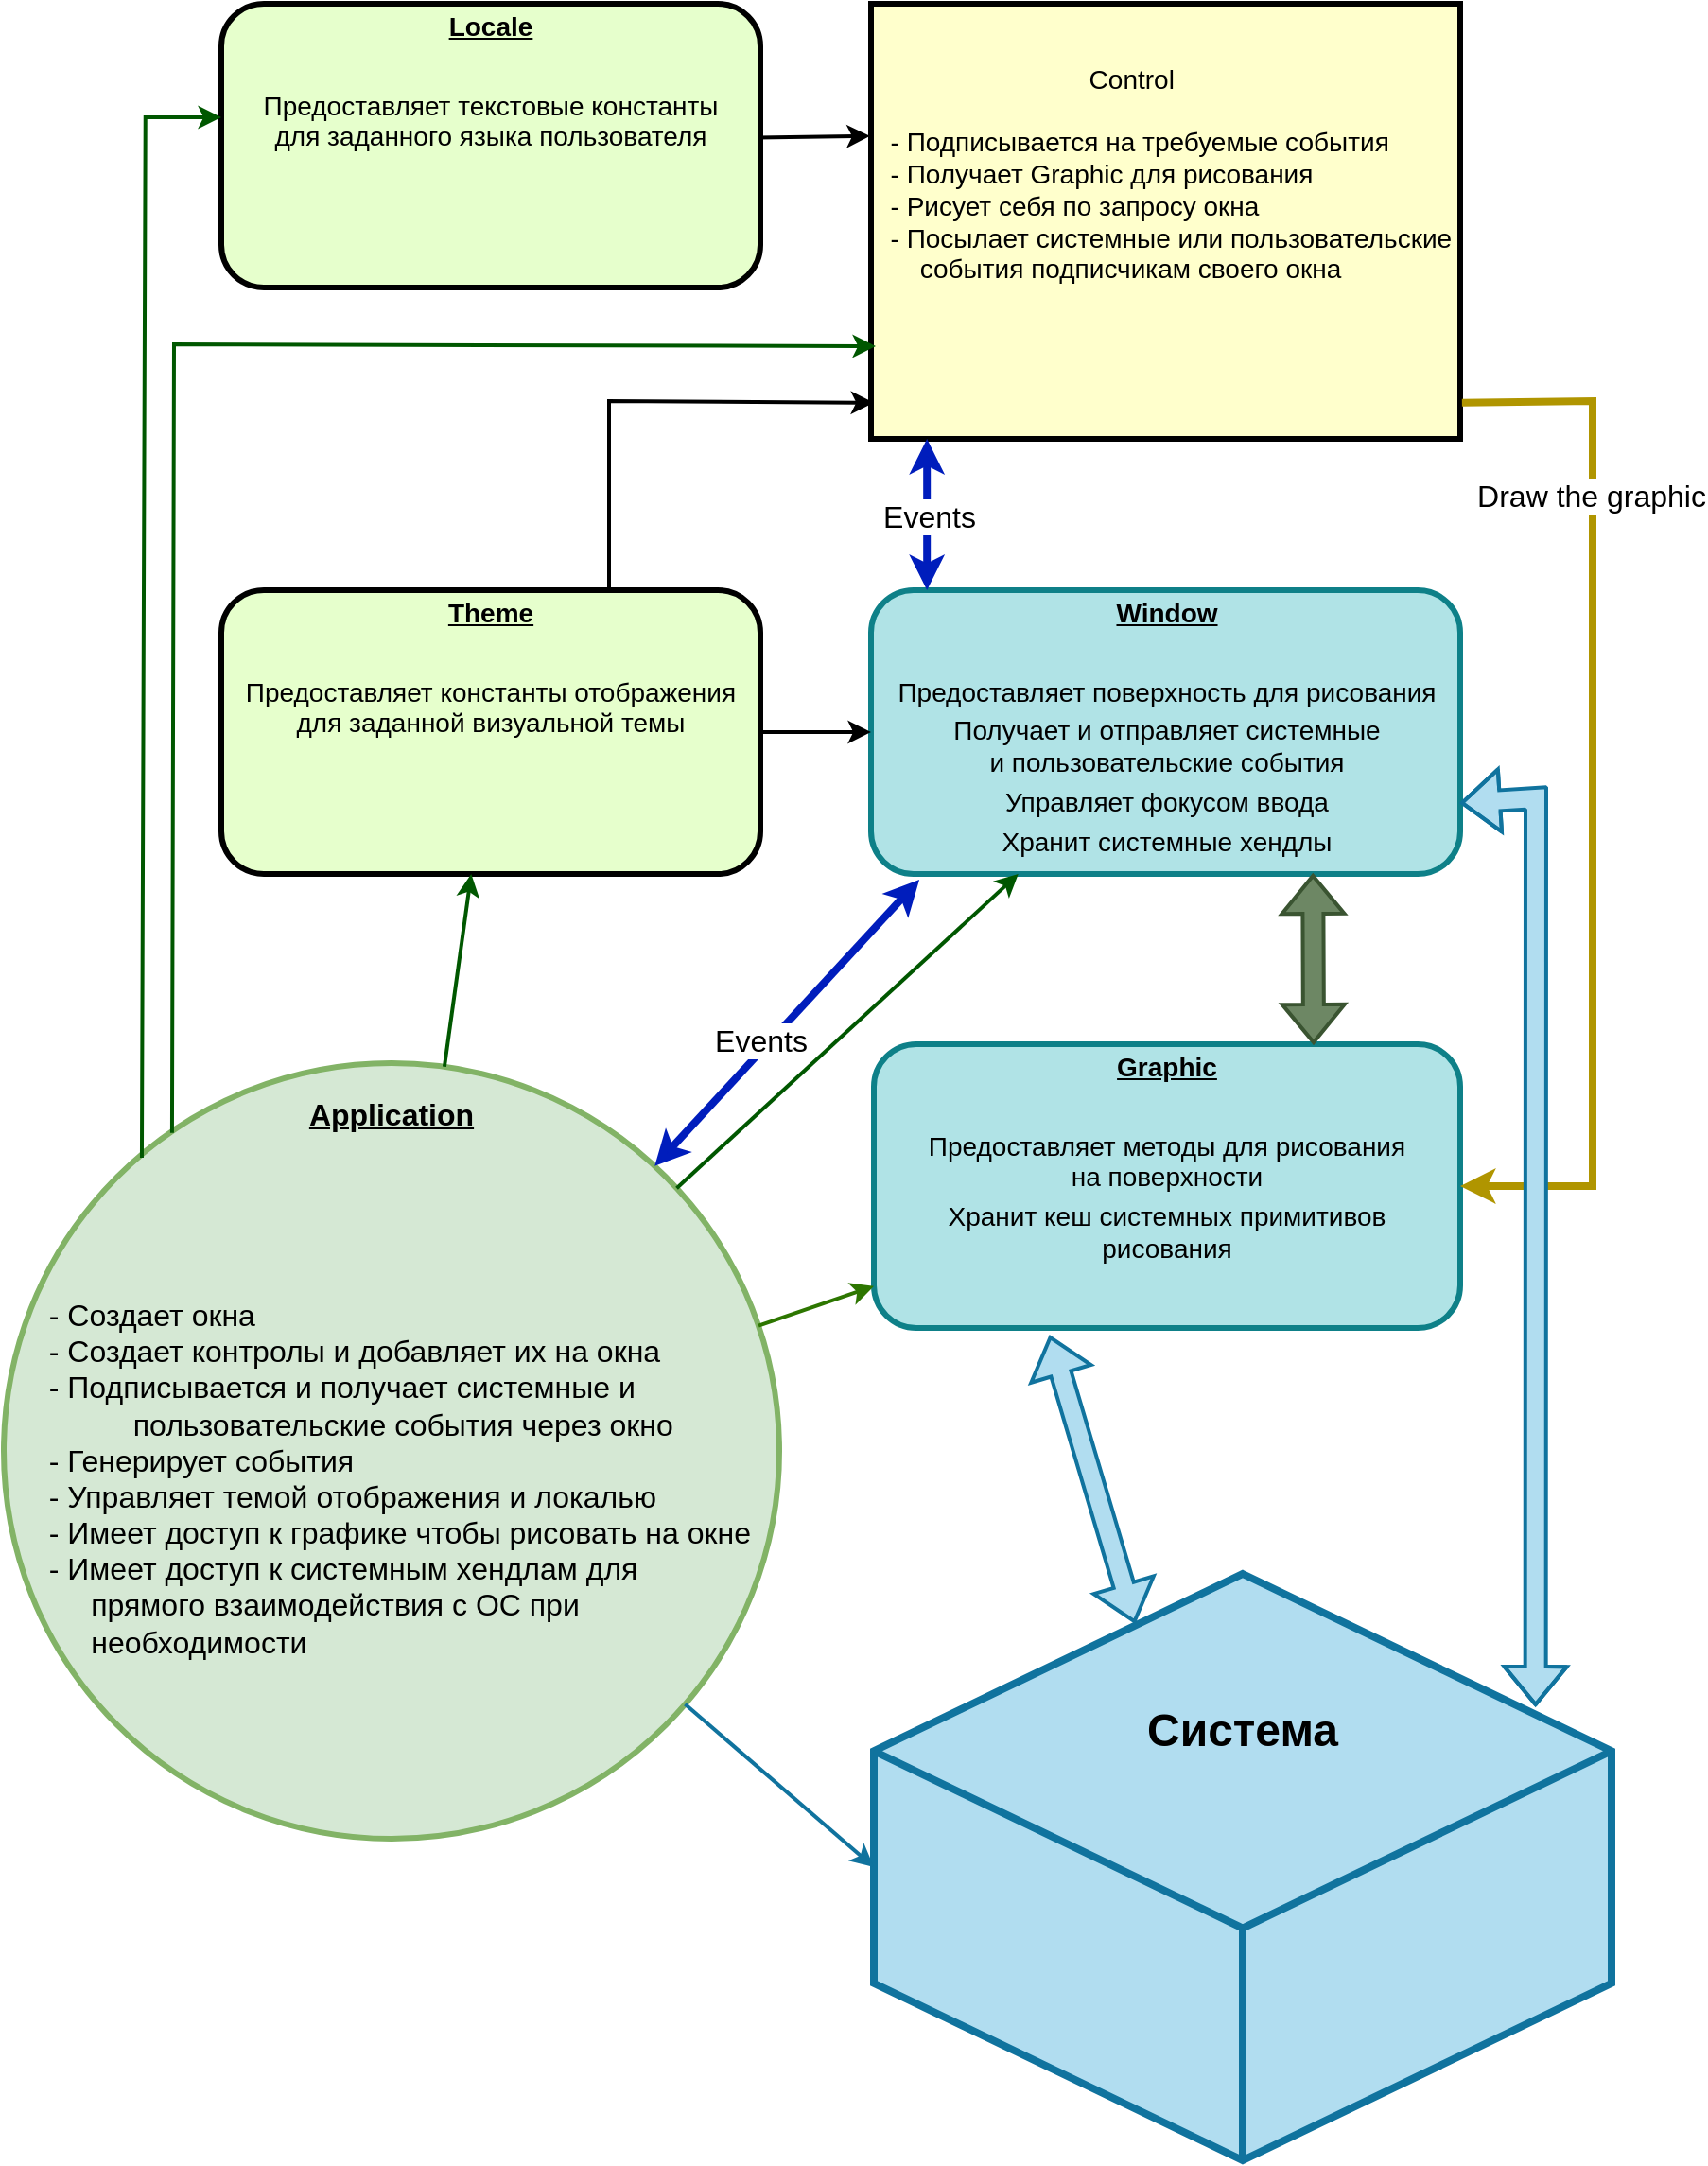 <mxfile version="22.0.3" type="google">
  <diagram name="Page-1" id="c7558073-3199-34d8-9f00-42111426c3f3">
    <mxGraphModel dx="2260" dy="751" grid="1" gridSize="10" guides="1" tooltips="1" connect="1" arrows="1" fold="1" page="1" pageScale="1" pageWidth="826" pageHeight="1169" background="none" math="0" shadow="0">
      <root>
        <mxCell id="0" />
        <mxCell id="1" parent="0" />
        <mxCell id="tZwnp9U8YBUUEmJ4e2yA-96" value="&lt;p style=&quot;border-color: var(--border-color); margin: 4px 0px 0px;&quot;&gt;&lt;u style=&quot;border-color: var(--border-color);&quot;&gt;Window&lt;/u&gt;&lt;/p&gt;&lt;p style=&quot;border-color: var(--border-color); margin: 4px 0px 0px;&quot;&gt;&lt;span style=&quot;border-color: var(--border-color); font-weight: normal;&quot;&gt;&lt;br style=&quot;border-color: var(--border-color);&quot;&gt;&lt;/span&gt;&lt;/p&gt;&lt;p style=&quot;border-color: var(--border-color); margin: 4px 0px 0px;&quot;&gt;&lt;span style=&quot;border-color: var(--border-color); font-weight: normal;&quot;&gt;Предоставл&lt;span style=&quot;border-color: var(--border-color); background-color: initial;&quot;&gt;яет поверхность для рисования&lt;/span&gt;&lt;/span&gt;&lt;/p&gt;&lt;p style=&quot;border-color: var(--border-color); margin: 4px 0px 0px;&quot;&gt;&lt;span style=&quot;border-color: var(--border-color); font-weight: normal;&quot;&gt;Получает и отправляет системные&lt;br style=&quot;border-color: var(--border-color);&quot;&gt;и пользовательские события&lt;/span&gt;&lt;/p&gt;&lt;p style=&quot;border-color: var(--border-color); margin: 4px 0px 0px;&quot;&gt;&lt;span style=&quot;border-color: var(--border-color); font-weight: normal;&quot;&gt;Управляет фокусом ввода&lt;/span&gt;&lt;/p&gt;&lt;p style=&quot;border-color: var(--border-color); margin: 4px 0px 0px;&quot;&gt;&lt;span style=&quot;border-color: var(--border-color); font-weight: normal;&quot;&gt;Хранит системные хендлы&lt;/span&gt;&lt;/p&gt;" style="verticalAlign=middle;align=center;overflow=fill;fontSize=14;fontFamily=Helvetica;html=1;rounded=1;fontStyle=1;strokeWidth=3;fillColor=#b0e3e6;strokeColor=#0e8088;" parent="1" vertex="1">
          <mxGeometry x="58.5" y="770" width="311.5" height="150" as="geometry" />
        </mxCell>
        <mxCell id="tZwnp9U8YBUUEmJ4e2yA-98" value="&lt;p style=&quot;border-color: var(--border-color); text-decoration-line: underline; margin: 4px 0px 0px; font-size: 14px;&quot;&gt;&lt;font style=&quot;border-color: var(--border-color);&quot;&gt;Graphic&lt;/font&gt;&lt;/p&gt;&lt;p style=&quot;border-color: var(--border-color); text-decoration-line: underline; margin: 4px 0px 0px; font-size: 14px;&quot;&gt;&lt;font style=&quot;border-color: var(--border-color);&quot;&gt;&lt;br style=&quot;border-color: var(--border-color);&quot;&gt;&lt;/font&gt;&lt;/p&gt;&lt;p style=&quot;border-color: var(--border-color); margin: 4px 0px 0px; font-size: 14px;&quot;&gt;&lt;span style=&quot;font-weight: normal;&quot;&gt;&lt;font style=&quot;border-color: var(--border-color);&quot;&gt;Предоставляет методы для рисования&lt;br style=&quot;border-color: var(--border-color);&quot;&gt;&lt;/font&gt;на поверхности&lt;/span&gt;&lt;/p&gt;&lt;p style=&quot;border-color: var(--border-color); margin: 4px 0px 0px; font-size: 14px;&quot;&gt;&lt;span style=&quot;font-weight: normal;&quot;&gt;&lt;font style=&quot;border-color: var(--border-color);&quot;&gt;Хранит кеш системных примитивов&lt;br style=&quot;border-color: var(--border-color);&quot;&gt;&lt;/font&gt;&lt;span style=&quot;border-color: var(--border-color); background-color: initial;&quot;&gt;рисования&lt;/span&gt;&lt;/span&gt;&lt;/p&gt;" style="verticalAlign=middle;align=center;overflow=fill;fontSize=12;fontFamily=Helvetica;html=1;rounded=1;fontStyle=1;strokeWidth=3;fillColor=#b0e3e6;strokeColor=#0e8088;" parent="1" vertex="1">
          <mxGeometry x="60" y="1010" width="310" height="150" as="geometry" />
        </mxCell>
        <mxCell id="tZwnp9U8YBUUEmJ4e2yA-99" value="" style="shape=flexArrow;endArrow=classic;startArrow=classic;html=1;rounded=0;exitX=0.75;exitY=1;exitDx=0;exitDy=0;entryX=0.75;entryY=0;entryDx=0;entryDy=0;strokeWidth=2;fillColor=#6d8764;strokeColor=#3A5431;" parent="1" source="tZwnp9U8YBUUEmJ4e2yA-96" target="tZwnp9U8YBUUEmJ4e2yA-98" edge="1">
          <mxGeometry width="100" height="100" relative="1" as="geometry">
            <mxPoint x="360" y="920" as="sourcePoint" />
            <mxPoint x="460" y="820" as="targetPoint" />
          </mxGeometry>
        </mxCell>
        <mxCell id="tZwnp9U8YBUUEmJ4e2yA-100" value="                             Control&#xa;&#xa;  - Подписывается на требуемые события&#xa;  - Получает Graphic для рисования&#xa;  - Рисует себя по запросу окна&#xa;  - Посылает системные или пользовательские        события подписчикам своего окна&#xa;&#xa;&#xa;" style="whiteSpace=wrap;align=left;verticalAlign=middle;fontStyle=0;strokeWidth=3;fillColor=#FFFFCC;fontSize=14;" parent="1" vertex="1">
          <mxGeometry x="58.5" y="460" width="311.5" height="230" as="geometry" />
        </mxCell>
        <mxCell id="tZwnp9U8YBUUEmJ4e2yA-105" value="&lt;b style=&quot;border-color: var(--border-color); font-size: 16px;&quot;&gt;&lt;u style=&quot;border-color: var(--border-color);&quot;&gt;Application&lt;br&gt;&lt;/u&gt;&lt;/b&gt;&lt;br&gt;&lt;br&gt;&lt;br&gt;&lt;br&gt;&lt;br&gt;&lt;br style=&quot;border-color: var(--border-color); font-size: 16px;&quot;&gt;&lt;div style=&quot;border-color: var(--border-color); font-size: 16px; text-align: left;&quot;&gt;&amp;nbsp; - Создает окна&lt;/div&gt;&lt;div style=&quot;border-color: var(--border-color); font-size: 16px; text-align: left;&quot;&gt;&lt;span style=&quot;border-color: var(--border-color); background-color: initial;&quot;&gt;&amp;nbsp; - Создает контролы и добавляет их на окна&lt;/span&gt;&lt;/div&gt;&lt;div style=&quot;border-color: var(--border-color); font-size: 16px; text-align: left;&quot;&gt;&lt;span style=&quot;border-color: var(--border-color); background-color: initial;&quot;&gt;&amp;nbsp; - Подписывается и получает системные и&lt;br style=&quot;border-color: var(--border-color);&quot;&gt;&amp;nbsp; &amp;nbsp; &amp;nbsp; &amp;nbsp; &amp;nbsp; &amp;nbsp; пользовательские&amp;nbsp;&lt;/span&gt;&lt;span style=&quot;border-color: var(--border-color); background-color: initial;&quot;&gt;события через окно&lt;/span&gt;&lt;/div&gt;&lt;div style=&quot;border-color: var(--border-color); font-size: 16px; text-align: left;&quot;&gt;&lt;span style=&quot;border-color: var(--border-color); background-color: initial;&quot;&gt;&amp;nbsp; - Генерирует события&lt;/span&gt;&lt;/div&gt;&lt;div style=&quot;border-color: var(--border-color); font-size: 16px; text-align: left;&quot;&gt;&lt;span style=&quot;border-color: var(--border-color); background-color: initial;&quot;&gt;&amp;nbsp; - Управляет темой отображения и локалью&lt;br style=&quot;border-color: var(--border-color);&quot;&gt;&amp;nbsp; - Имеет доступ к графике чтобы рисовать на окне&lt;/span&gt;&lt;/div&gt;&lt;div style=&quot;border-color: var(--border-color); font-size: 16px; text-align: left;&quot;&gt;&lt;span style=&quot;border-color: var(--border-color); background-color: initial;&quot;&gt;&amp;nbsp; - Имеет доступ к системным хендлам для&lt;br style=&quot;border-color: var(--border-color);&quot;&gt;&amp;nbsp; &amp;nbsp; &amp;nbsp; &amp;nbsp;прямого взаимодействия с ОС&amp;nbsp;при &lt;br&gt;&amp;nbsp; &amp;nbsp; &amp;nbsp; &amp;nbsp;необходимости&lt;br style=&quot;border-color: var(--border-color);&quot;&gt;&lt;/span&gt;&lt;/div&gt;&lt;div style=&quot;border-color: var(--border-color); font-size: 16px; text-align: left;&quot;&gt;&lt;span style=&quot;border-color: var(--border-color); background-color: initial;&quot;&gt;&lt;br&gt;&lt;/span&gt;&lt;/div&gt;&lt;div style=&quot;border-color: var(--border-color); font-size: 16px; text-align: left;&quot;&gt;&lt;span style=&quot;border-color: var(--border-color); background-color: initial;&quot;&gt;&lt;br&gt;&lt;/span&gt;&lt;/div&gt;&lt;div style=&quot;border-color: var(--border-color); font-size: 16px; text-align: left;&quot;&gt;&lt;br&gt;&lt;/div&gt;&lt;div style=&quot;border-color: var(--border-color); font-size: 16px; text-align: left;&quot;&gt;&lt;span style=&quot;border-color: var(--border-color); background-color: initial;&quot;&gt;&lt;br&gt;&lt;/span&gt;&lt;/div&gt;" style="ellipse;whiteSpace=wrap;html=1;fillColor=#d5e8d4;strokeColor=#82b366;strokeWidth=3;" parent="1" vertex="1">
          <mxGeometry x="-400" y="1020" width="410" height="410" as="geometry" />
        </mxCell>
        <mxCell id="tZwnp9U8YBUUEmJ4e2yA-112" style="edgeStyle=orthogonalEdgeStyle;rounded=0;orthogonalLoop=1;jettySize=auto;html=1;exitX=1;exitY=0.5;exitDx=0;exitDy=0;strokeWidth=2;entryX=0;entryY=0.5;entryDx=0;entryDy=0;" parent="1" source="tZwnp9U8YBUUEmJ4e2yA-110" target="tZwnp9U8YBUUEmJ4e2yA-96" edge="1">
          <mxGeometry relative="1" as="geometry">
            <mxPoint x="60" y="800" as="targetPoint" />
          </mxGeometry>
        </mxCell>
        <mxCell id="tZwnp9U8YBUUEmJ4e2yA-110" value="&lt;p style=&quot;border-color: var(--border-color); margin: 4px 0px 0px;&quot;&gt;&lt;u style=&quot;border-color: var(--border-color);&quot;&gt;Theme&lt;/u&gt;&lt;/p&gt;&lt;p style=&quot;border-color: var(--border-color); margin: 4px 0px 0px;&quot;&gt;&lt;br style=&quot;border-color: var(--border-color);&quot;&gt;&lt;/p&gt;&lt;p style=&quot;border-color: var(--border-color); margin: 4px 0px 0px;&quot;&gt;&lt;span style=&quot;border-color: var(--border-color); font-weight: 400;&quot;&gt;Предоставляет константы отображения&lt;br style=&quot;border-color: var(--border-color);&quot;&gt;&lt;/span&gt;&lt;span style=&quot;border-color: var(--border-color); font-weight: 400; background-color: initial;&quot;&gt;для заданной визуальной темы&lt;/span&gt;&lt;/p&gt;" style="verticalAlign=middle;align=center;overflow=fill;fontSize=14;fontFamily=Helvetica;html=1;rounded=1;fontStyle=1;strokeWidth=3;fillColor=#E6FFCC" parent="1" vertex="1">
          <mxGeometry x="-285" y="770" width="285" height="150" as="geometry" />
        </mxCell>
        <mxCell id="tZwnp9U8YBUUEmJ4e2yA-118" value="" style="endArrow=classic;html=1;rounded=0;strokeWidth=2;entryX=0.005;entryY=0.917;entryDx=0;entryDy=0;entryPerimeter=0;" parent="1" target="tZwnp9U8YBUUEmJ4e2yA-100" edge="1">
          <mxGeometry width="50" height="50" relative="1" as="geometry">
            <mxPoint x="-80" y="770" as="sourcePoint" />
            <mxPoint x="50" y="582" as="targetPoint" />
            <Array as="points">
              <mxPoint x="-80" y="670" />
            </Array>
          </mxGeometry>
        </mxCell>
        <mxCell id="tZwnp9U8YBUUEmJ4e2yA-121" value="" style="endArrow=classic;html=1;rounded=0;strokeWidth=4;fillColor=#e3c800;strokeColor=#B09500;entryX=1;entryY=0.5;entryDx=0;entryDy=0;exitX=1.003;exitY=0.917;exitDx=0;exitDy=0;exitPerimeter=0;" parent="1" source="tZwnp9U8YBUUEmJ4e2yA-100" target="tZwnp9U8YBUUEmJ4e2yA-98" edge="1">
          <mxGeometry width="50" height="50" relative="1" as="geometry">
            <mxPoint x="300" y="600" as="sourcePoint" />
            <mxPoint x="300" y="770" as="targetPoint" />
            <Array as="points">
              <mxPoint x="440" y="670" />
              <mxPoint x="440" y="1085" />
            </Array>
          </mxGeometry>
        </mxCell>
        <mxCell id="tZwnp9U8YBUUEmJ4e2yA-122" value="&lt;font style=&quot;font-size: 16px;&quot;&gt;Draw the graphic&lt;/font&gt;" style="edgeLabel;html=1;align=center;verticalAlign=middle;resizable=0;points=[];" parent="tZwnp9U8YBUUEmJ4e2yA-121" vertex="1" connectable="0">
          <mxGeometry x="0.011" y="-1" relative="1" as="geometry">
            <mxPoint y="-161" as="offset" />
          </mxGeometry>
        </mxCell>
        <mxCell id="tZwnp9U8YBUUEmJ4e2yA-123" value="&lt;p style=&quot;border-color: var(--border-color); margin: 4px 0px 0px;&quot;&gt;&lt;u style=&quot;border-color: var(--border-color);&quot;&gt;Locale&lt;/u&gt;&lt;/p&gt;&lt;p style=&quot;border-color: var(--border-color); margin: 4px 0px 0px;&quot;&gt;&lt;br style=&quot;border-color: var(--border-color);&quot;&gt;&lt;/p&gt;&lt;p style=&quot;border-color: var(--border-color); margin: 4px 0px 0px;&quot;&gt;&lt;span style=&quot;border-color: var(--border-color); font-weight: 400;&quot;&gt;Предоставляет текстовые константы&lt;br style=&quot;border-color: var(--border-color);&quot;&gt;&lt;/span&gt;&lt;span style=&quot;border-color: var(--border-color); font-weight: 400; background-color: initial;&quot;&gt;для заданного языка пользователя&lt;/span&gt;&lt;/p&gt;" style="verticalAlign=middle;align=center;overflow=fill;fontSize=14;fontFamily=Helvetica;html=1;rounded=1;fontStyle=1;strokeWidth=3;fillColor=#E6FFCC" parent="1" vertex="1">
          <mxGeometry x="-285" y="460" width="285" height="150" as="geometry" />
        </mxCell>
        <mxCell id="tZwnp9U8YBUUEmJ4e2yA-125" value="" style="endArrow=classic;html=1;rounded=0;strokeWidth=2;entryX=-0.002;entryY=0.304;entryDx=0;entryDy=0;entryPerimeter=0;" parent="1" target="tZwnp9U8YBUUEmJ4e2yA-100" edge="1">
          <mxGeometry width="50" height="50" relative="1" as="geometry">
            <mxPoint x="-1.5" y="530.741" as="sourcePoint" />
            <mxPoint x="58.5" y="510" as="targetPoint" />
          </mxGeometry>
        </mxCell>
        <mxCell id="tZwnp9U8YBUUEmJ4e2yA-126" value="" style="endArrow=classic;html=1;rounded=0;strokeWidth=2;fillColor=#008a00;strokeColor=#005700;entryX=0.018;entryY=0.4;entryDx=0;entryDy=0;entryPerimeter=0;exitX=0.178;exitY=0.122;exitDx=0;exitDy=0;exitPerimeter=0;" parent="1" source="tZwnp9U8YBUUEmJ4e2yA-105" edge="1">
          <mxGeometry width="50" height="50" relative="1" as="geometry">
            <mxPoint x="-325.13" y="1060" as="sourcePoint" />
            <mxPoint x="-285.0" y="520" as="targetPoint" />
            <Array as="points">
              <mxPoint x="-325.13" y="520" />
            </Array>
          </mxGeometry>
        </mxCell>
        <mxCell id="tZwnp9U8YBUUEmJ4e2yA-127" value="" style="endArrow=classic;html=1;rounded=0;strokeWidth=2;fillColor=#008a00;strokeColor=#005700;" parent="1" source="tZwnp9U8YBUUEmJ4e2yA-105" target="tZwnp9U8YBUUEmJ4e2yA-110" edge="1">
          <mxGeometry width="50" height="50" relative="1" as="geometry">
            <mxPoint x="390" y="450" as="sourcePoint" />
            <mxPoint x="440" y="400" as="targetPoint" />
          </mxGeometry>
        </mxCell>
        <mxCell id="tZwnp9U8YBUUEmJ4e2yA-128" value="" style="endArrow=classic;startArrow=classic;html=1;rounded=0;exitX=0.095;exitY=1;exitDx=0;exitDy=0;exitPerimeter=0;entryX=0.095;entryY=0;entryDx=0;entryDy=0;entryPerimeter=0;strokeWidth=4;fillColor=#0050ef;strokeColor=#001DBC;" parent="1" source="tZwnp9U8YBUUEmJ4e2yA-100" target="tZwnp9U8YBUUEmJ4e2yA-96" edge="1">
          <mxGeometry width="50" height="50" relative="1" as="geometry">
            <mxPoint x="120" y="620" as="sourcePoint" />
            <mxPoint x="170" y="570" as="targetPoint" />
          </mxGeometry>
        </mxCell>
        <mxCell id="tZwnp9U8YBUUEmJ4e2yA-129" value="&lt;font style=&quot;font-size: 16px;&quot;&gt;Events&lt;br&gt;&lt;/font&gt;" style="edgeLabel;html=1;align=center;verticalAlign=middle;resizable=0;points=[];" parent="tZwnp9U8YBUUEmJ4e2yA-128" vertex="1" connectable="0">
          <mxGeometry x="0.212" y="1" relative="1" as="geometry">
            <mxPoint y="-8" as="offset" />
          </mxGeometry>
        </mxCell>
        <mxCell id="tZwnp9U8YBUUEmJ4e2yA-131" value="" style="endArrow=classic;html=1;rounded=0;entryX=0.008;entryY=0.787;entryDx=0;entryDy=0;entryPerimeter=0;exitX=0.217;exitY=0.09;exitDx=0;exitDy=0;exitPerimeter=0;strokeWidth=2;fillColor=#008a00;strokeColor=#005700;" parent="1" source="tZwnp9U8YBUUEmJ4e2yA-105" target="tZwnp9U8YBUUEmJ4e2yA-100" edge="1">
          <mxGeometry width="50" height="50" relative="1" as="geometry">
            <mxPoint x="-297.64" y="1117.06" as="sourcePoint" />
            <mxPoint x="60" y="620.05" as="targetPoint" />
            <Array as="points">
              <mxPoint x="-310" y="640" />
            </Array>
          </mxGeometry>
        </mxCell>
        <mxCell id="tZwnp9U8YBUUEmJ4e2yA-132" value="" style="endArrow=classic;html=1;rounded=0;strokeWidth=2;fillColor=#008a00;strokeColor=#005700;entryX=0.25;entryY=1;entryDx=0;entryDy=0;" parent="1" source="tZwnp9U8YBUUEmJ4e2yA-105" target="tZwnp9U8YBUUEmJ4e2yA-96" edge="1">
          <mxGeometry width="50" height="50" relative="1" as="geometry">
            <mxPoint x="-230" y="730" as="sourcePoint" />
            <mxPoint x="-180" y="680" as="targetPoint" />
          </mxGeometry>
        </mxCell>
        <mxCell id="tZwnp9U8YBUUEmJ4e2yA-133" value="" style="endArrow=classic;html=1;rounded=0;strokeWidth=2;fillColor=#60a917;strokeColor=#2D7600;" parent="1" source="tZwnp9U8YBUUEmJ4e2yA-105" target="tZwnp9U8YBUUEmJ4e2yA-98" edge="1">
          <mxGeometry width="50" height="50" relative="1" as="geometry">
            <mxPoint x="-30" y="950" as="sourcePoint" />
            <mxPoint x="20" y="900" as="targetPoint" />
          </mxGeometry>
        </mxCell>
        <mxCell id="tZwnp9U8YBUUEmJ4e2yA-135" value="&lt;font style=&quot;font-size: 24px;&quot;&gt;&lt;b&gt;Система&lt;br&gt;&lt;br&gt;&lt;br&gt;&lt;br&gt;&lt;br&gt;&lt;br&gt;&lt;/b&gt;&lt;/font&gt;" style="html=1;whiteSpace=wrap;shape=isoCube2;backgroundOutline=1;isoAngle=15;fillColor=#b1ddf0;strokeColor=#10739e;strokeWidth=4;" parent="1" vertex="1">
          <mxGeometry x="60" y="1290" width="390" height="310" as="geometry" />
        </mxCell>
        <mxCell id="tZwnp9U8YBUUEmJ4e2yA-136" value="" style="shape=flexArrow;endArrow=classic;startArrow=classic;html=1;rounded=0;exitX=1;exitY=0.75;exitDx=0;exitDy=0;strokeWidth=2;fillColor=#b1ddf0;strokeColor=#10739e;entryX=0.897;entryY=0.226;entryDx=0;entryDy=0;entryPerimeter=0;" parent="1" source="tZwnp9U8YBUUEmJ4e2yA-96" target="tZwnp9U8YBUUEmJ4e2yA-135" edge="1">
          <mxGeometry width="100" height="100" relative="1" as="geometry">
            <mxPoint x="490" y="1090" as="sourcePoint" />
            <mxPoint x="480" y="1380" as="targetPoint" />
            <Array as="points">
              <mxPoint x="410" y="880" />
            </Array>
          </mxGeometry>
        </mxCell>
        <mxCell id="tZwnp9U8YBUUEmJ4e2yA-137" value="" style="shape=flexArrow;endArrow=classic;startArrow=classic;html=1;rounded=0;exitX=0.3;exitY=1.027;exitDx=0;exitDy=0;exitPerimeter=0;fillColor=#b1ddf0;strokeColor=#10739e;strokeWidth=2;entryX=0.354;entryY=0.084;entryDx=0;entryDy=0;entryPerimeter=0;" parent="1" source="tZwnp9U8YBUUEmJ4e2yA-98" target="tZwnp9U8YBUUEmJ4e2yA-135" edge="1">
          <mxGeometry width="100" height="100" relative="1" as="geometry">
            <mxPoint x="490" y="1090" as="sourcePoint" />
            <mxPoint x="590" y="990" as="targetPoint" />
          </mxGeometry>
        </mxCell>
        <mxCell id="tZwnp9U8YBUUEmJ4e2yA-138" value="" style="endArrow=classic;html=1;rounded=0;fillColor=#b1ddf0;strokeColor=#10739e;strokeWidth=2;entryX=0;entryY=0.5;entryDx=0;entryDy=0;entryPerimeter=0;" parent="1" source="tZwnp9U8YBUUEmJ4e2yA-105" target="tZwnp9U8YBUUEmJ4e2yA-135" edge="1">
          <mxGeometry width="50" height="50" relative="1" as="geometry">
            <mxPoint x="-50" y="1180" as="sourcePoint" />
            <mxPoint y="1130" as="targetPoint" />
          </mxGeometry>
        </mxCell>
        <mxCell id="5-9s22S7lr1p_YDoccKj-1" value="" style="endArrow=classic;startArrow=classic;html=1;rounded=0;strokeWidth=4;fillColor=#0050ef;strokeColor=#001DBC;exitX=0.082;exitY=1.02;exitDx=0;exitDy=0;exitPerimeter=0;" parent="1" source="tZwnp9U8YBUUEmJ4e2yA-96" target="tZwnp9U8YBUUEmJ4e2yA-105" edge="1">
          <mxGeometry width="50" height="50" relative="1" as="geometry">
            <mxPoint x="-40" y="950" as="sourcePoint" />
            <mxPoint x="-40" y="1030" as="targetPoint" />
          </mxGeometry>
        </mxCell>
        <mxCell id="5-9s22S7lr1p_YDoccKj-2" value="&lt;font style=&quot;font-size: 16px;&quot;&gt;Events&lt;br&gt;&lt;/font&gt;" style="edgeLabel;html=1;align=center;verticalAlign=middle;resizable=0;points=[];" parent="5-9s22S7lr1p_YDoccKj-1" vertex="1" connectable="0">
          <mxGeometry x="0.212" y="1" relative="1" as="geometry">
            <mxPoint y="-8" as="offset" />
          </mxGeometry>
        </mxCell>
      </root>
    </mxGraphModel>
  </diagram>
</mxfile>

